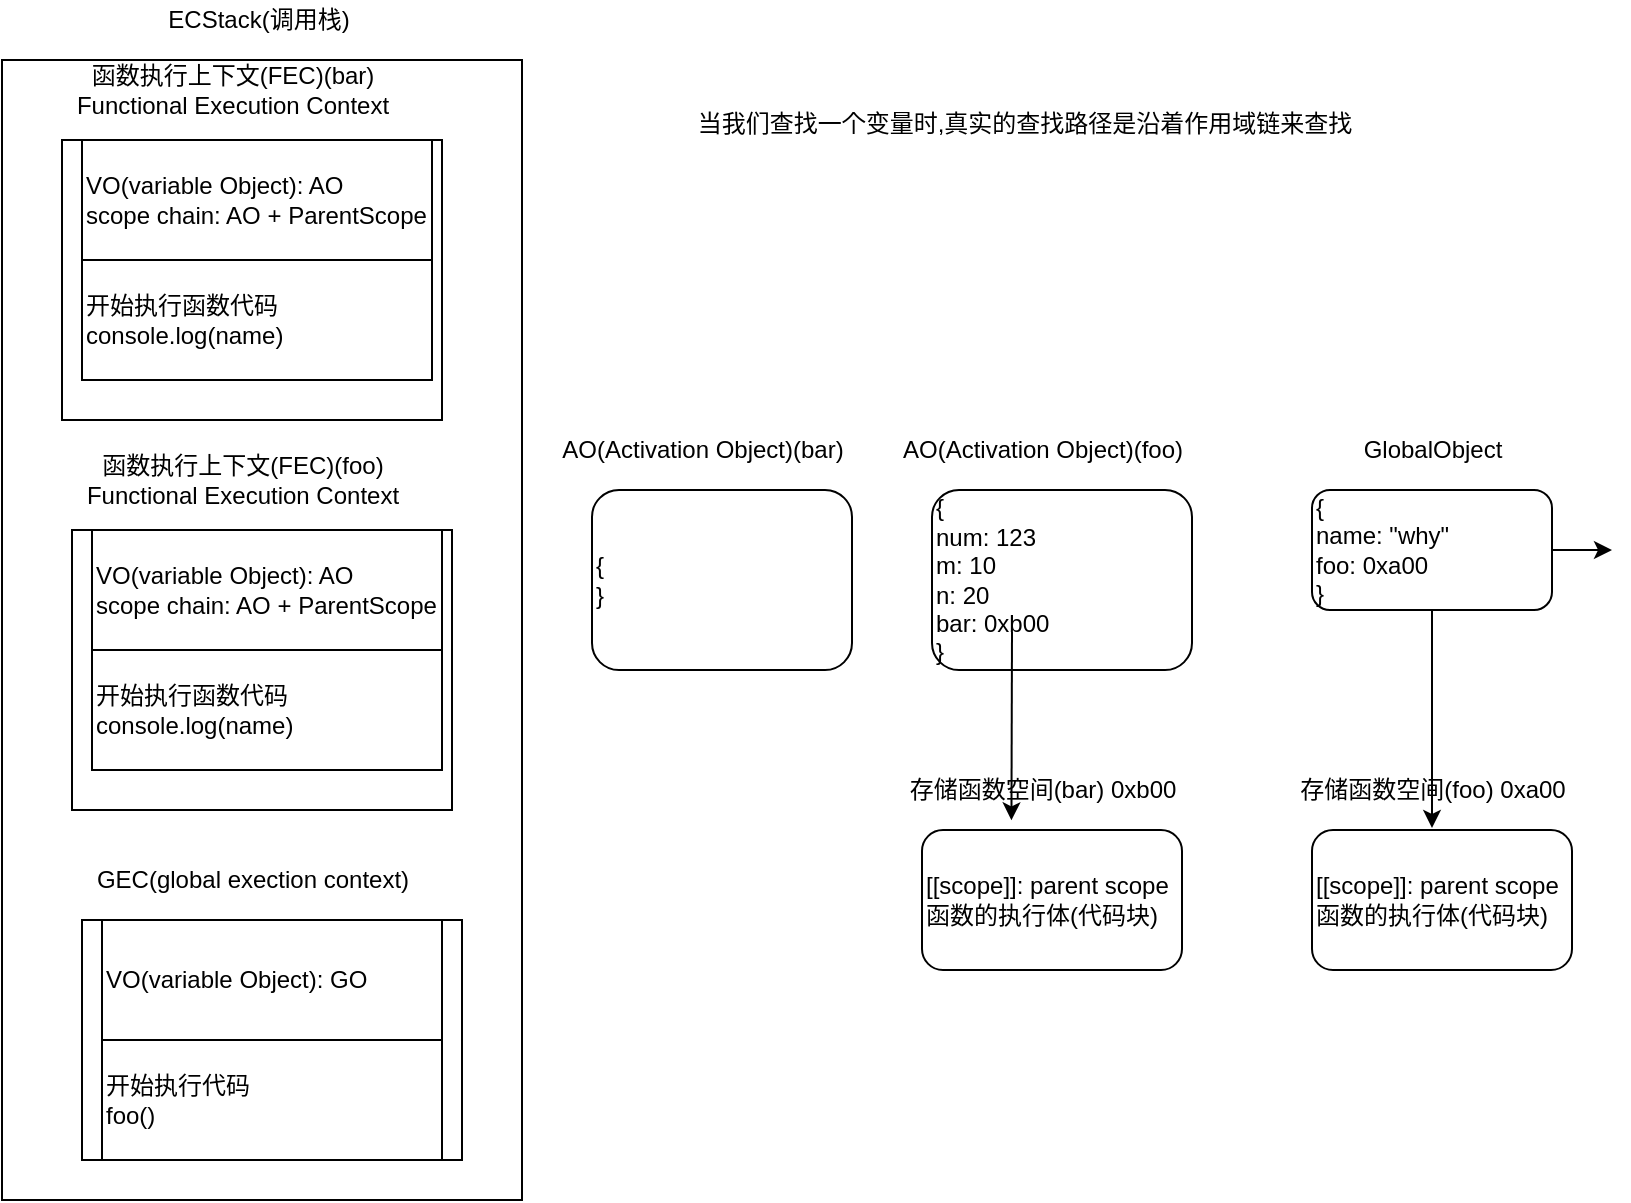 <mxfile>
    <diagram id="ZRgNgkGBJunc0q0rqTIc" name="Page-1">
        <mxGraphModel dx="1079" dy="503" grid="1" gridSize="10" guides="1" tooltips="1" connect="1" arrows="1" fold="1" page="1" pageScale="1" pageWidth="1654" pageHeight="2336" background="none" math="0" shadow="0">
            <root>
                <mxCell id="0"/>
                <mxCell id="1" parent="0"/>
                <mxCell id="2" value="" style="rounded=0;whiteSpace=wrap;html=1;" parent="1" vertex="1">
                    <mxGeometry x="210" y="50" width="260" height="570" as="geometry"/>
                </mxCell>
                <mxCell id="3" value="ECStack(调用栈)" style="text;html=1;align=center;verticalAlign=middle;resizable=0;points=[];autosize=1;strokeColor=none;" parent="1" vertex="1">
                    <mxGeometry x="282.5" y="20" width="110" height="20" as="geometry"/>
                </mxCell>
                <mxCell id="4" value="" style="rounded=0;whiteSpace=wrap;html=1;" parent="1" vertex="1">
                    <mxGeometry x="250" y="480" width="190" height="120" as="geometry"/>
                </mxCell>
                <mxCell id="5" value="GEC(global exection context)" style="text;html=1;align=center;verticalAlign=middle;resizable=0;points=[];autosize=1;strokeColor=none;" parent="1" vertex="1">
                    <mxGeometry x="250" y="450" width="170" height="20" as="geometry"/>
                </mxCell>
                <mxCell id="8" value="VO(variable Object): GO" style="rounded=0;whiteSpace=wrap;html=1;align=left;" parent="1" vertex="1">
                    <mxGeometry x="260" y="480" width="170" height="60" as="geometry"/>
                </mxCell>
                <mxCell id="9" value="开始执行代码&lt;br&gt;foo()" style="rounded=0;whiteSpace=wrap;html=1;align=left;" parent="1" vertex="1">
                    <mxGeometry x="260" y="540" width="170" height="60" as="geometry"/>
                </mxCell>
                <mxCell id="10" value="{&lt;br&gt;name: &quot;why&quot;&lt;br&gt;foo: 0xa00&lt;br&gt;}" style="rounded=1;whiteSpace=wrap;html=1;align=left;" parent="1" vertex="1">
                    <mxGeometry x="865" y="265" width="120" height="60" as="geometry"/>
                </mxCell>
                <mxCell id="11" value="GlobalObject" style="text;html=1;align=center;verticalAlign=middle;resizable=0;points=[];autosize=1;strokeColor=none;" parent="1" vertex="1">
                    <mxGeometry x="885" y="235" width="80" height="20" as="geometry"/>
                </mxCell>
                <mxCell id="12" value="[[scope]]: parent scope&lt;br&gt;函数的执行体(代码块)" style="rounded=1;whiteSpace=wrap;html=1;align=left;" parent="1" vertex="1">
                    <mxGeometry x="865" y="435" width="130" height="70" as="geometry"/>
                </mxCell>
                <mxCell id="13" value="存储函数空间(foo) 0xa00" style="text;html=1;align=center;verticalAlign=middle;resizable=0;points=[];autosize=1;strokeColor=none;" parent="1" vertex="1">
                    <mxGeometry x="850" y="405" width="150" height="20" as="geometry"/>
                </mxCell>
                <mxCell id="14" value="" style="endArrow=classic;html=1;" parent="1" source="10" edge="1">
                    <mxGeometry width="50" height="50" relative="1" as="geometry">
                        <mxPoint x="1005" y="295" as="sourcePoint"/>
                        <mxPoint x="925" y="434" as="targetPoint"/>
                    </mxGeometry>
                </mxCell>
                <mxCell id="15" value="" style="rounded=0;whiteSpace=wrap;html=1;" parent="1" vertex="1">
                    <mxGeometry x="245" y="285" width="190" height="140" as="geometry"/>
                </mxCell>
                <mxCell id="16" value="函数执行上下文(FEC)(foo)&lt;br&gt;Functional Execution Context" style="text;html=1;align=center;verticalAlign=middle;resizable=0;points=[];autosize=1;strokeColor=none;" parent="1" vertex="1">
                    <mxGeometry x="245" y="245" width="170" height="30" as="geometry"/>
                </mxCell>
                <mxCell id="17" value="VO(variable Object): AO&lt;br&gt;scope chain: AO +&amp;nbsp;ParentScope" style="rounded=0;whiteSpace=wrap;html=1;align=left;" parent="1" vertex="1">
                    <mxGeometry x="255" y="285" width="175" height="60" as="geometry"/>
                </mxCell>
                <mxCell id="18" value="{&lt;br&gt;num: 123&lt;br&gt;m: 10&lt;br&gt;n: 20&lt;br&gt;bar: 0xb00&lt;br&gt;}" style="rounded=1;whiteSpace=wrap;html=1;align=left;" parent="1" vertex="1">
                    <mxGeometry x="675" y="265" width="130" height="90" as="geometry"/>
                </mxCell>
                <mxCell id="19" value="AO(Activation Object)(foo)" style="text;html=1;align=center;verticalAlign=middle;resizable=0;points=[];autosize=1;strokeColor=none;" parent="1" vertex="1">
                    <mxGeometry x="650" y="235" width="160" height="20" as="geometry"/>
                </mxCell>
                <mxCell id="20" value="开始执行函数代码&lt;br&gt;console.log(name)" style="rounded=0;whiteSpace=wrap;html=1;align=left;" parent="1" vertex="1">
                    <mxGeometry x="255" y="345" width="175" height="60" as="geometry"/>
                </mxCell>
                <mxCell id="21" value="当我们查找一个变量时,真实的查找路径是沿着作用域链来查找" style="text;html=1;align=center;verticalAlign=middle;resizable=0;points=[];autosize=1;strokeColor=none;" parent="1" vertex="1">
                    <mxGeometry x="551" y="72" width="340" height="20" as="geometry"/>
                </mxCell>
                <mxCell id="23" value="[[scope]]: parent scope&lt;br&gt;函数的执行体(代码块)" style="rounded=1;whiteSpace=wrap;html=1;align=left;" parent="1" vertex="1">
                    <mxGeometry x="670" y="435" width="130" height="70" as="geometry"/>
                </mxCell>
                <mxCell id="24" value="存储函数空间(bar) 0xb00" style="text;html=1;align=center;verticalAlign=middle;resizable=0;points=[];autosize=1;strokeColor=none;" parent="1" vertex="1">
                    <mxGeometry x="655" y="405" width="150" height="20" as="geometry"/>
                </mxCell>
                <mxCell id="25" value="" style="endArrow=classic;html=1;entryX=0.344;entryY=-0.069;entryDx=0;entryDy=0;entryPerimeter=0;" parent="1" target="23" edge="1">
                    <mxGeometry width="50" height="50" relative="1" as="geometry">
                        <mxPoint x="715" y="336" as="sourcePoint"/>
                        <mxPoint x="715" y="425" as="targetPoint"/>
                    </mxGeometry>
                </mxCell>
                <mxCell id="26" value="" style="rounded=0;whiteSpace=wrap;html=1;" parent="1" vertex="1">
                    <mxGeometry x="240" y="90" width="190" height="140" as="geometry"/>
                </mxCell>
                <mxCell id="27" value="函数执行上下文(FEC)(bar)&lt;br&gt;Functional Execution Context" style="text;html=1;align=center;verticalAlign=middle;resizable=0;points=[];autosize=1;strokeColor=none;" parent="1" vertex="1">
                    <mxGeometry x="240" y="50" width="170" height="30" as="geometry"/>
                </mxCell>
                <mxCell id="28" value="VO(variable Object): AO&lt;br&gt;scope chain: AO + ParentScope" style="rounded=0;whiteSpace=wrap;html=1;align=left;" parent="1" vertex="1">
                    <mxGeometry x="250" y="90" width="175" height="60" as="geometry"/>
                </mxCell>
                <mxCell id="29" value="开始执行函数代码&lt;br&gt;console.log(name)" style="rounded=0;whiteSpace=wrap;html=1;align=left;" parent="1" vertex="1">
                    <mxGeometry x="250" y="150" width="175" height="60" as="geometry"/>
                </mxCell>
                <mxCell id="30" value="{&lt;br&gt;}" style="rounded=1;whiteSpace=wrap;html=1;align=left;" parent="1" vertex="1">
                    <mxGeometry x="505" y="265" width="130" height="90" as="geometry"/>
                </mxCell>
                <mxCell id="31" value="AO(Activation Object)(bar)" style="text;html=1;align=center;verticalAlign=middle;resizable=0;points=[];autosize=1;strokeColor=none;" parent="1" vertex="1">
                    <mxGeometry x="480" y="235" width="160" height="20" as="geometry"/>
                </mxCell>
                <mxCell id="34" value="" style="endArrow=classic;html=1;fontSize=14;" edge="1" parent="1" source="10">
                    <mxGeometry width="50" height="50" relative="1" as="geometry">
                        <mxPoint x="985" y="290" as="sourcePoint"/>
                        <mxPoint x="1015" y="295" as="targetPoint"/>
                    </mxGeometry>
                </mxCell>
            </root>
        </mxGraphModel>
    </diagram>
</mxfile>